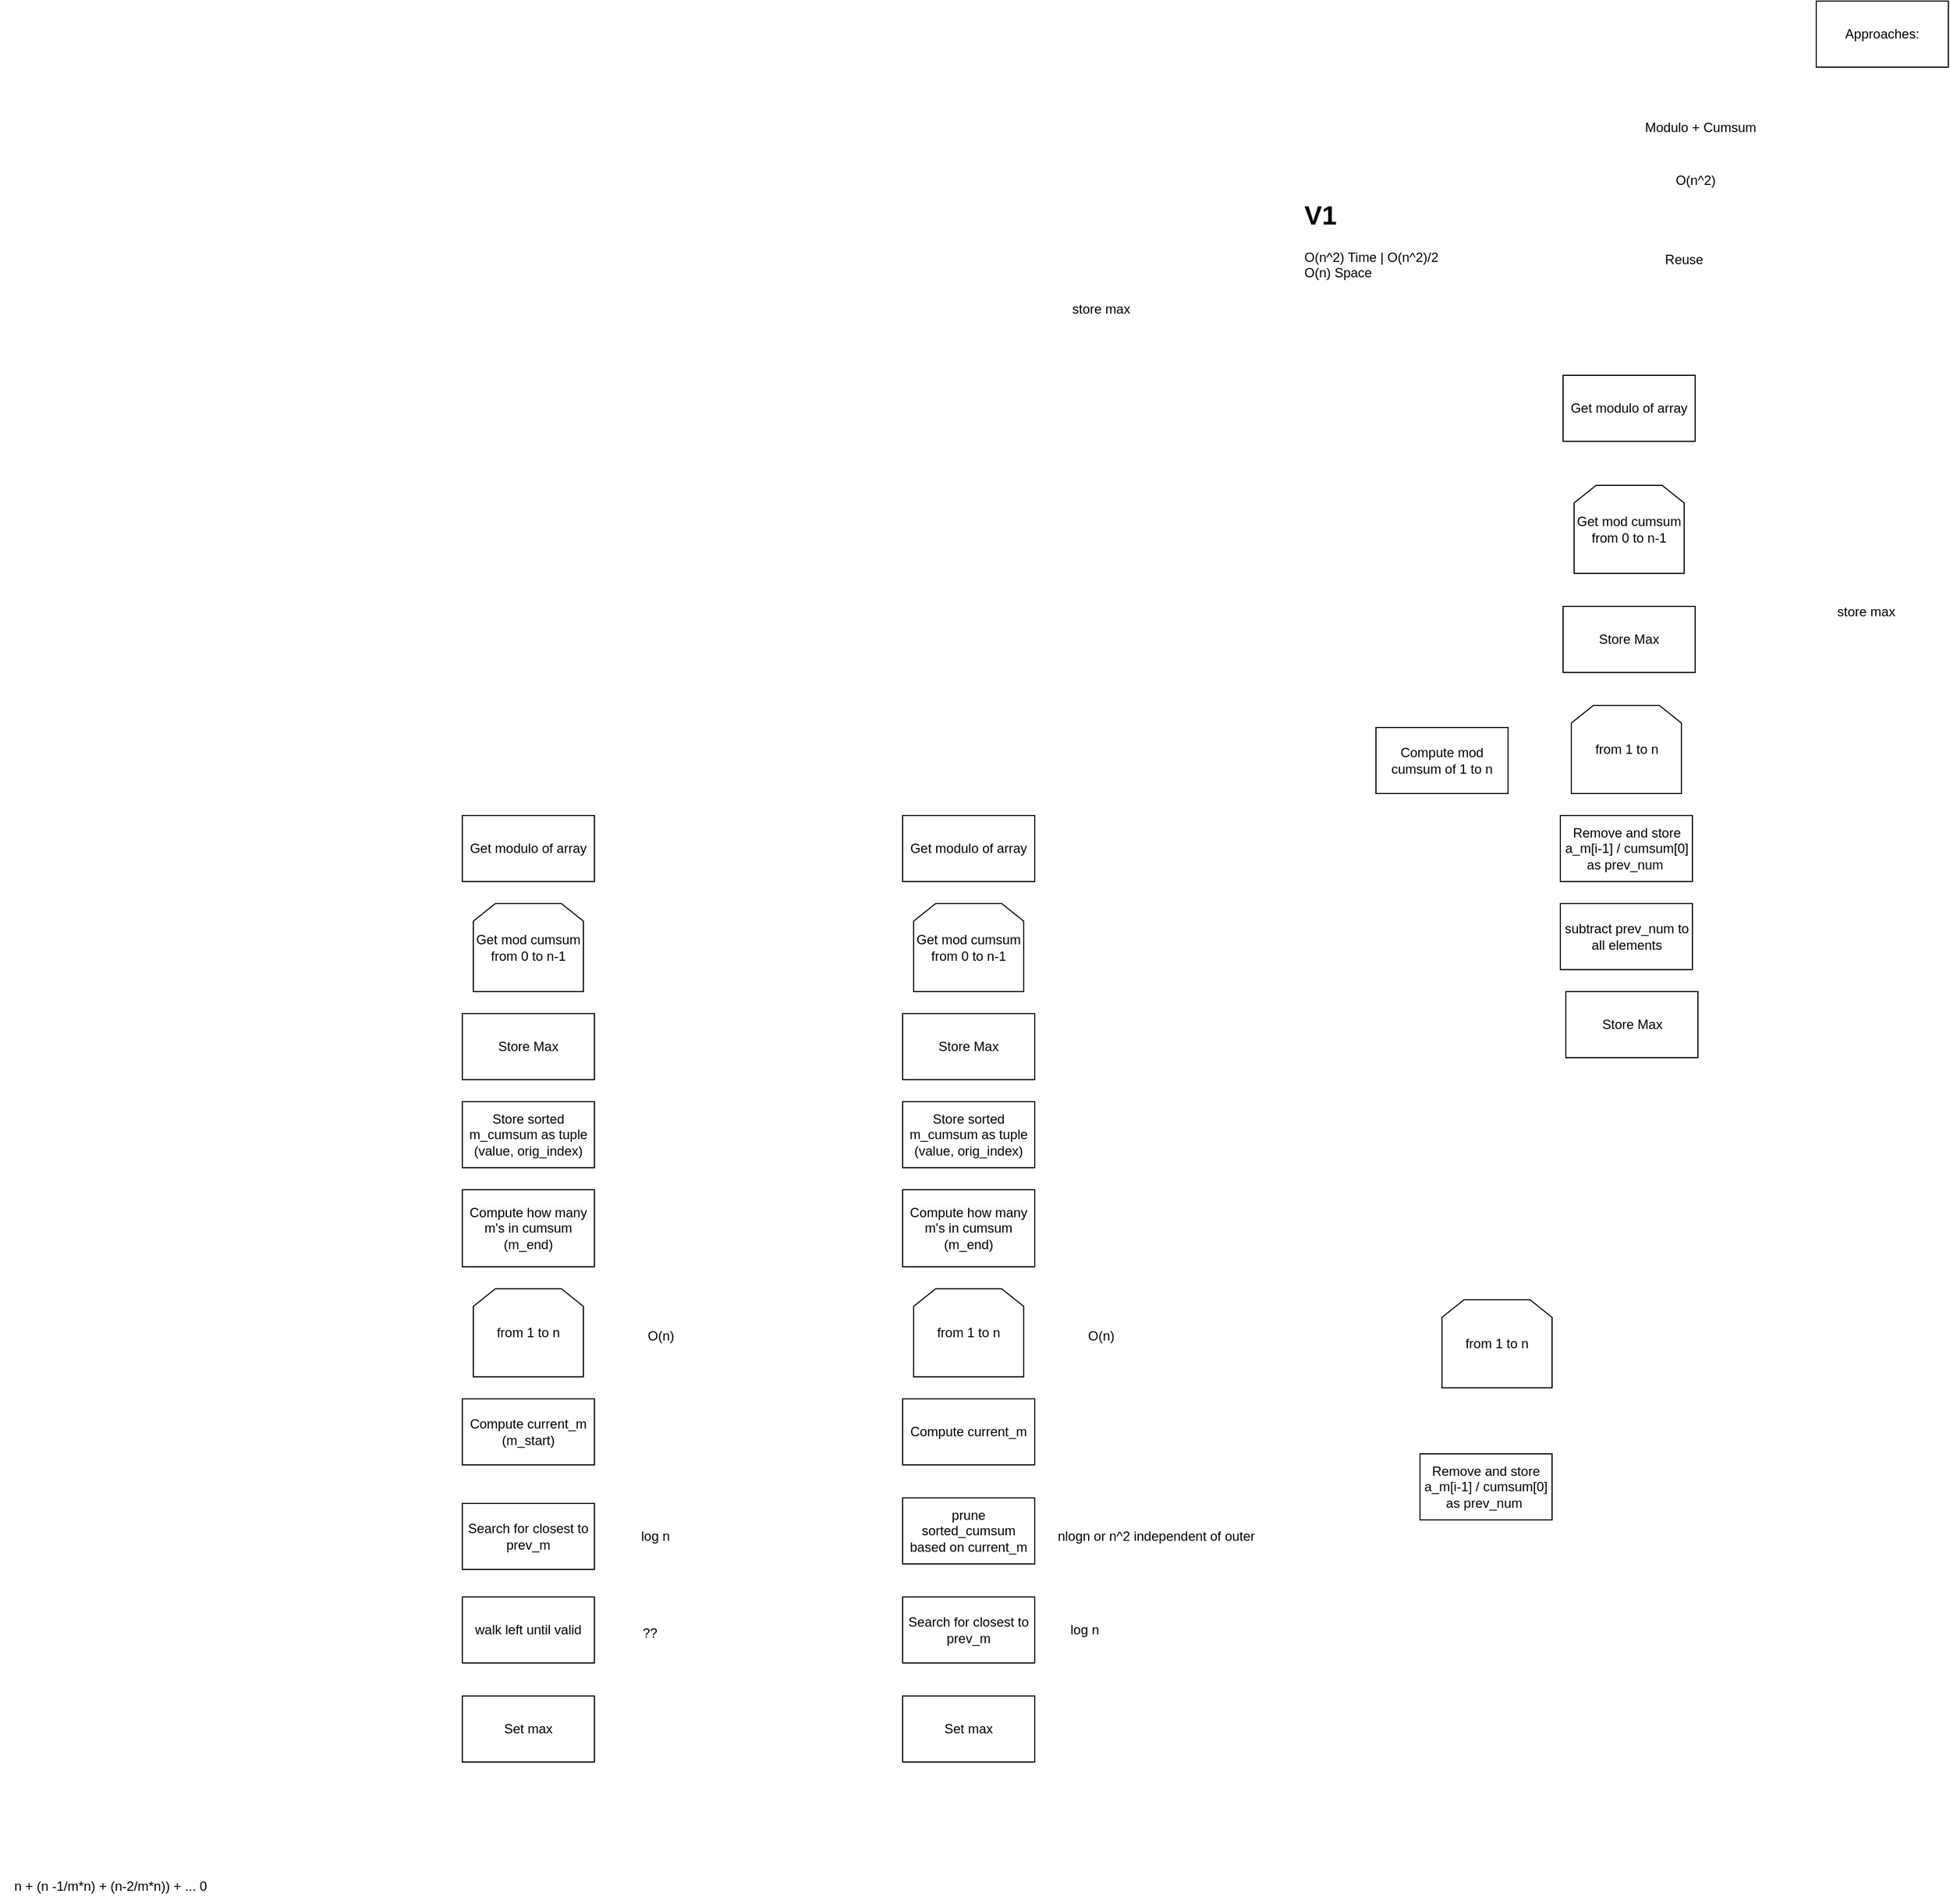 <mxfile version="21.2.8" type="device">
  <diagram name="Page-1" id="2MYxAW1F5tBiuLoYxs4M">
    <mxGraphModel dx="3758" dy="1188" grid="1" gridSize="10" guides="1" tooltips="1" connect="1" arrows="1" fold="1" page="1" pageScale="1" pageWidth="850" pageHeight="1100" math="0" shadow="0">
      <root>
        <mxCell id="0" />
        <mxCell id="1" parent="0" />
        <mxCell id="pTuwaKIoe_yLvS8SK5gL-1" value="Approaches:" style="rounded=0;whiteSpace=wrap;html=1;" parent="1" vertex="1">
          <mxGeometry x="50" y="330" width="120" height="60" as="geometry" />
        </mxCell>
        <mxCell id="pTuwaKIoe_yLvS8SK5gL-2" value="Modulo + Cumsum" style="text;html=1;strokeColor=none;fillColor=none;align=center;verticalAlign=middle;whiteSpace=wrap;rounded=0;" parent="1" vertex="1">
          <mxGeometry x="-120" y="430" width="130" height="30" as="geometry" />
        </mxCell>
        <mxCell id="pTuwaKIoe_yLvS8SK5gL-3" value="O(n^2)" style="text;html=1;align=center;verticalAlign=middle;resizable=0;points=[];autosize=1;strokeColor=none;fillColor=none;" parent="1" vertex="1">
          <mxGeometry x="-90" y="478" width="60" height="30" as="geometry" />
        </mxCell>
        <mxCell id="pTuwaKIoe_yLvS8SK5gL-4" value="Reuse" style="text;html=1;strokeColor=none;fillColor=none;align=center;verticalAlign=middle;whiteSpace=wrap;rounded=0;" parent="1" vertex="1">
          <mxGeometry x="-100" y="550" width="60" height="30" as="geometry" />
        </mxCell>
        <mxCell id="pTuwaKIoe_yLvS8SK5gL-5" value="Get modulo of array" style="rounded=0;whiteSpace=wrap;html=1;" parent="1" vertex="1">
          <mxGeometry x="-180" y="670" width="120" height="60" as="geometry" />
        </mxCell>
        <mxCell id="pTuwaKIoe_yLvS8SK5gL-7" value="Compute mod cumsum of 1 to n" style="rounded=0;whiteSpace=wrap;html=1;" parent="1" vertex="1">
          <mxGeometry x="-350" y="990" width="120" height="60" as="geometry" />
        </mxCell>
        <mxCell id="pTuwaKIoe_yLvS8SK5gL-9" value="Get mod cumsum from 0 to n-1" style="shape=loopLimit;whiteSpace=wrap;html=1;" parent="1" vertex="1">
          <mxGeometry x="-170" y="770" width="100" height="80" as="geometry" />
        </mxCell>
        <mxCell id="pTuwaKIoe_yLvS8SK5gL-10" value="from 1 to n" style="shape=loopLimit;whiteSpace=wrap;html=1;" parent="1" vertex="1">
          <mxGeometry x="-172.5" y="970" width="100" height="80" as="geometry" />
        </mxCell>
        <mxCell id="pTuwaKIoe_yLvS8SK5gL-11" value="subtract prev_num to all elements" style="rounded=0;whiteSpace=wrap;html=1;" parent="1" vertex="1">
          <mxGeometry x="-182.5" y="1150" width="120" height="60" as="geometry" />
        </mxCell>
        <mxCell id="pTuwaKIoe_yLvS8SK5gL-12" value="store max" style="text;html=1;align=center;verticalAlign=middle;resizable=0;points=[];autosize=1;strokeColor=none;fillColor=none;" parent="1" vertex="1">
          <mxGeometry x="55" y="870" width="80" height="30" as="geometry" />
        </mxCell>
        <mxCell id="pTuwaKIoe_yLvS8SK5gL-13" value="store max" style="text;html=1;align=center;verticalAlign=middle;resizable=0;points=[];autosize=1;strokeColor=none;fillColor=none;" parent="1" vertex="1">
          <mxGeometry x="-640" y="595" width="80" height="30" as="geometry" />
        </mxCell>
        <mxCell id="pTuwaKIoe_yLvS8SK5gL-14" value="&lt;h1&gt;V1&lt;/h1&gt;&lt;div&gt;O(n^2) Time | O(n^2)/2&amp;nbsp;&lt;/div&gt;&lt;div&gt;O(n) Space&lt;/div&gt;" style="text;html=1;strokeColor=none;fillColor=none;spacing=5;spacingTop=-20;whiteSpace=wrap;overflow=hidden;rounded=0;" parent="1" vertex="1">
          <mxGeometry x="-420" y="505" width="260" height="120" as="geometry" />
        </mxCell>
        <mxCell id="pTuwaKIoe_yLvS8SK5gL-15" value="Remove and store a_m[i-1] / cumsum[0] as prev_num&amp;nbsp;" style="rounded=0;whiteSpace=wrap;html=1;" parent="1" vertex="1">
          <mxGeometry x="-182.5" y="1070" width="120" height="60" as="geometry" />
        </mxCell>
        <mxCell id="pTuwaKIoe_yLvS8SK5gL-17" value="Store Max" style="rounded=0;whiteSpace=wrap;html=1;" parent="1" vertex="1">
          <mxGeometry x="-180" y="880" width="120" height="60" as="geometry" />
        </mxCell>
        <mxCell id="pTuwaKIoe_yLvS8SK5gL-18" value="Store Max" style="rounded=0;whiteSpace=wrap;html=1;" parent="1" vertex="1">
          <mxGeometry x="-177.5" y="1230" width="120" height="60" as="geometry" />
        </mxCell>
        <mxCell id="pTuwaKIoe_yLvS8SK5gL-19" value="Get modulo of array" style="rounded=0;whiteSpace=wrap;html=1;" parent="1" vertex="1">
          <mxGeometry x="-780" y="1070" width="120" height="60" as="geometry" />
        </mxCell>
        <mxCell id="pTuwaKIoe_yLvS8SK5gL-20" value="Get mod cumsum from 0 to n-1" style="shape=loopLimit;whiteSpace=wrap;html=1;" parent="1" vertex="1">
          <mxGeometry x="-770" y="1150" width="100" height="80" as="geometry" />
        </mxCell>
        <mxCell id="pTuwaKIoe_yLvS8SK5gL-21" value="Store Max" style="rounded=0;whiteSpace=wrap;html=1;" parent="1" vertex="1">
          <mxGeometry x="-780" y="1250" width="120" height="60" as="geometry" />
        </mxCell>
        <mxCell id="pTuwaKIoe_yLvS8SK5gL-22" value="from 1 to n" style="shape=loopLimit;whiteSpace=wrap;html=1;" parent="1" vertex="1">
          <mxGeometry x="-770" y="1500" width="100" height="80" as="geometry" />
        </mxCell>
        <mxCell id="pTuwaKIoe_yLvS8SK5gL-24" value="&lt;span style=&quot;color: rgb(0, 0, 0); font-family: Helvetica; font-size: 12px; font-style: normal; font-variant-ligatures: normal; font-variant-caps: normal; font-weight: 400; letter-spacing: normal; orphans: 2; text-align: center; text-indent: 0px; text-transform: none; widows: 2; word-spacing: 0px; -webkit-text-stroke-width: 0px; background-color: rgb(251, 251, 251); text-decoration-thickness: initial; text-decoration-style: initial; text-decoration-color: initial; float: none; display: inline !important;&quot;&gt;Compute how many m&#39;s in cumsum (m_end)&lt;br&gt;&lt;/span&gt;" style="rounded=0;whiteSpace=wrap;html=1;" parent="1" vertex="1">
          <mxGeometry x="-780" y="1410" width="120" height="70" as="geometry" />
        </mxCell>
        <mxCell id="pTuwaKIoe_yLvS8SK5gL-25" value="from 1 to n" style="shape=loopLimit;whiteSpace=wrap;html=1;" parent="1" vertex="1">
          <mxGeometry x="-290" y="1510" width="100" height="80" as="geometry" />
        </mxCell>
        <mxCell id="pTuwaKIoe_yLvS8SK5gL-26" value="Remove and store a_m[i-1] / cumsum[0] as prev_num&amp;nbsp;" style="rounded=0;whiteSpace=wrap;html=1;" parent="1" vertex="1">
          <mxGeometry x="-310" y="1650" width="120" height="60" as="geometry" />
        </mxCell>
        <mxCell id="pTuwaKIoe_yLvS8SK5gL-27" value="Store sorted m_cumsum as tuple (value, orig_index)" style="rounded=0;whiteSpace=wrap;html=1;" parent="1" vertex="1">
          <mxGeometry x="-780" y="1330" width="120" height="60" as="geometry" />
        </mxCell>
        <mxCell id="pTuwaKIoe_yLvS8SK5gL-28" value="prune sorted_cumsum based on current_m" style="rounded=0;whiteSpace=wrap;html=1;" parent="1" vertex="1">
          <mxGeometry x="-780" y="1690" width="120" height="60" as="geometry" />
        </mxCell>
        <mxCell id="pTuwaKIoe_yLvS8SK5gL-29" value="Compute current_m" style="rounded=0;whiteSpace=wrap;html=1;" parent="1" vertex="1">
          <mxGeometry x="-780" y="1600" width="120" height="60" as="geometry" />
        </mxCell>
        <mxCell id="pTuwaKIoe_yLvS8SK5gL-30" value="Search for closest to prev_m" style="rounded=0;whiteSpace=wrap;html=1;" parent="1" vertex="1">
          <mxGeometry x="-780" y="1780" width="120" height="60" as="geometry" />
        </mxCell>
        <mxCell id="pTuwaKIoe_yLvS8SK5gL-32" value="nlogn or n^2 independent of outer" style="text;html=1;align=center;verticalAlign=middle;resizable=0;points=[];autosize=1;strokeColor=none;fillColor=none;" parent="1" vertex="1">
          <mxGeometry x="-650" y="1710" width="200" height="30" as="geometry" />
        </mxCell>
        <mxCell id="pTuwaKIoe_yLvS8SK5gL-33" value="O(n)" style="text;html=1;align=center;verticalAlign=middle;resizable=0;points=[];autosize=1;strokeColor=none;fillColor=none;" parent="1" vertex="1">
          <mxGeometry x="-625" y="1528" width="50" height="30" as="geometry" />
        </mxCell>
        <mxCell id="pTuwaKIoe_yLvS8SK5gL-34" value="log n" style="text;html=1;align=center;verticalAlign=middle;resizable=0;points=[];autosize=1;strokeColor=none;fillColor=none;" parent="1" vertex="1">
          <mxGeometry x="-640" y="1795" width="50" height="30" as="geometry" />
        </mxCell>
        <mxCell id="pTuwaKIoe_yLvS8SK5gL-36" value="Set max" style="whiteSpace=wrap;html=1;" parent="1" vertex="1">
          <mxGeometry x="-780" y="1870" width="120" height="60" as="geometry" />
        </mxCell>
        <mxCell id="pTuwaKIoe_yLvS8SK5gL-37" value="Get modulo of array" style="rounded=0;whiteSpace=wrap;html=1;" parent="1" vertex="1">
          <mxGeometry x="-1180" y="1070" width="120" height="60" as="geometry" />
        </mxCell>
        <mxCell id="pTuwaKIoe_yLvS8SK5gL-38" value="Get mod cumsum from 0 to n-1" style="shape=loopLimit;whiteSpace=wrap;html=1;" parent="1" vertex="1">
          <mxGeometry x="-1170" y="1150" width="100" height="80" as="geometry" />
        </mxCell>
        <mxCell id="pTuwaKIoe_yLvS8SK5gL-39" value="Store Max" style="rounded=0;whiteSpace=wrap;html=1;" parent="1" vertex="1">
          <mxGeometry x="-1180" y="1250" width="120" height="60" as="geometry" />
        </mxCell>
        <mxCell id="pTuwaKIoe_yLvS8SK5gL-40" value="from 1 to n" style="shape=loopLimit;whiteSpace=wrap;html=1;" parent="1" vertex="1">
          <mxGeometry x="-1170" y="1500" width="100" height="80" as="geometry" />
        </mxCell>
        <mxCell id="pTuwaKIoe_yLvS8SK5gL-41" value="&lt;span style=&quot;color: rgb(0, 0, 0); font-family: Helvetica; font-size: 12px; font-style: normal; font-variant-ligatures: normal; font-variant-caps: normal; font-weight: 400; letter-spacing: normal; orphans: 2; text-align: center; text-indent: 0px; text-transform: none; widows: 2; word-spacing: 0px; -webkit-text-stroke-width: 0px; background-color: rgb(251, 251, 251); text-decoration-thickness: initial; text-decoration-style: initial; text-decoration-color: initial; float: none; display: inline !important;&quot;&gt;Compute how many m&#39;s in cumsum (m_end)&lt;br&gt;&lt;/span&gt;" style="rounded=0;whiteSpace=wrap;html=1;" parent="1" vertex="1">
          <mxGeometry x="-1180" y="1410" width="120" height="70" as="geometry" />
        </mxCell>
        <mxCell id="pTuwaKIoe_yLvS8SK5gL-42" value="Store sorted m_cumsum as tuple (value, orig_index)" style="rounded=0;whiteSpace=wrap;html=1;" parent="1" vertex="1">
          <mxGeometry x="-1180" y="1330" width="120" height="60" as="geometry" />
        </mxCell>
        <mxCell id="pTuwaKIoe_yLvS8SK5gL-44" value="Compute current_m&lt;br&gt;(m_start)" style="rounded=0;whiteSpace=wrap;html=1;" parent="1" vertex="1">
          <mxGeometry x="-1180" y="1600" width="120" height="60" as="geometry" />
        </mxCell>
        <mxCell id="pTuwaKIoe_yLvS8SK5gL-45" value="Search for closest to prev_m" style="rounded=0;whiteSpace=wrap;html=1;" parent="1" vertex="1">
          <mxGeometry x="-1180" y="1695" width="120" height="60" as="geometry" />
        </mxCell>
        <mxCell id="pTuwaKIoe_yLvS8SK5gL-47" value="O(n)" style="text;html=1;align=center;verticalAlign=middle;resizable=0;points=[];autosize=1;strokeColor=none;fillColor=none;" parent="1" vertex="1">
          <mxGeometry x="-1025" y="1528" width="50" height="30" as="geometry" />
        </mxCell>
        <mxCell id="pTuwaKIoe_yLvS8SK5gL-48" value="log n" style="text;html=1;align=center;verticalAlign=middle;resizable=0;points=[];autosize=1;strokeColor=none;fillColor=none;" parent="1" vertex="1">
          <mxGeometry x="-1030" y="1710" width="50" height="30" as="geometry" />
        </mxCell>
        <mxCell id="pTuwaKIoe_yLvS8SK5gL-49" value="Set max" style="whiteSpace=wrap;html=1;" parent="1" vertex="1">
          <mxGeometry x="-1180" y="1870" width="120" height="60" as="geometry" />
        </mxCell>
        <mxCell id="pTuwaKIoe_yLvS8SK5gL-51" value="n + (n -1/m*n) + (n-2/m*n)) + ... 0" style="text;html=1;align=center;verticalAlign=middle;resizable=0;points=[];autosize=1;strokeColor=none;fillColor=none;" parent="1" vertex="1">
          <mxGeometry x="-1600" y="2028" width="200" height="30" as="geometry" />
        </mxCell>
        <mxCell id="pTuwaKIoe_yLvS8SK5gL-52" value="walk left until valid" style="rounded=0;whiteSpace=wrap;html=1;" parent="1" vertex="1">
          <mxGeometry x="-1180" y="1780" width="120" height="60" as="geometry" />
        </mxCell>
        <mxCell id="pTuwaKIoe_yLvS8SK5gL-53" value="??" style="text;html=1;align=center;verticalAlign=middle;resizable=0;points=[];autosize=1;strokeColor=none;fillColor=none;" parent="1" vertex="1">
          <mxGeometry x="-1030" y="1798" width="40" height="30" as="geometry" />
        </mxCell>
      </root>
    </mxGraphModel>
  </diagram>
</mxfile>
